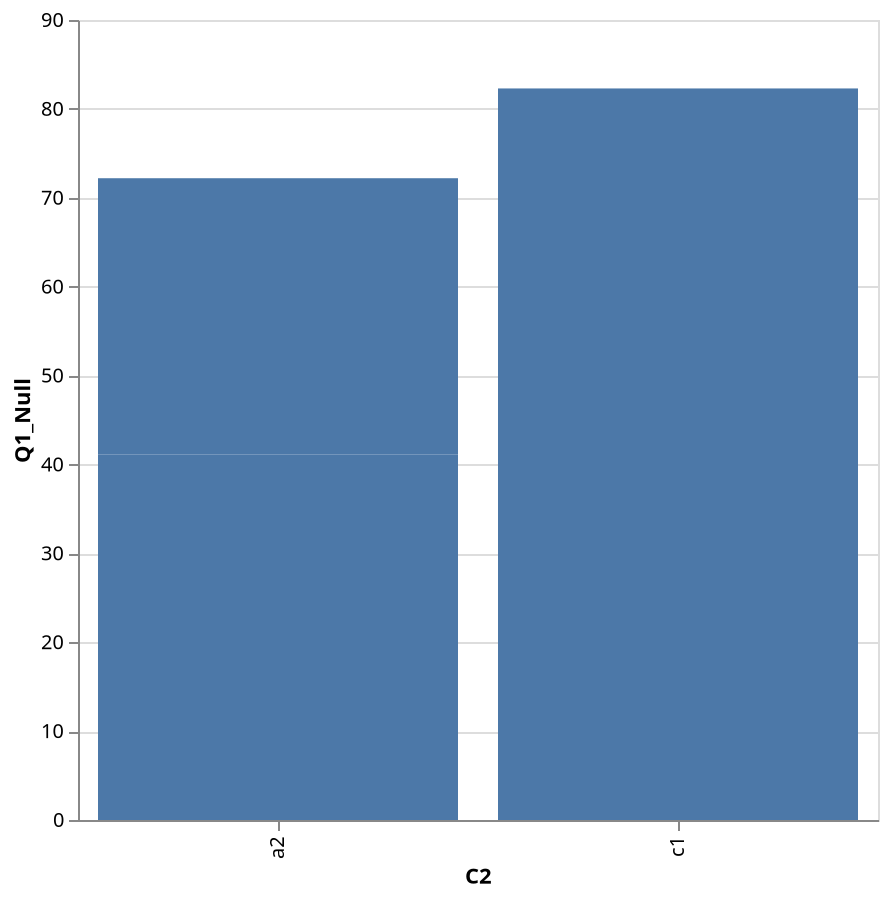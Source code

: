 {
  "$schema": "https://vega.github.io/schema/vega/v5.json",
  "background": "white",
  "padding": 5,
  "width": 400,
  "height": 400,
  "style": "cell",
  "data": [
    {
      "name": "source_0",
      "values": [
        {"Q1_Null": null, "C2": "a1"},
        {"Q1_Null": null, "C2": "b1"},
        {"Q1_Null": 82.3, "C2": "c1"},
        {"Q1_Null": 41.1, "C2": "a2"},
        {"Q1_Null": 31.1, "C2": "a2"}
      ]
    },
    {
      "name": "data_0",
      "source": "source_0",
      "transform": [
        {
          "type": "stack",
          "groupby": ["C2"],
          "field": "Q1_Null",
          "sort": {"field": [], "order": []},
          "as": ["Q1_Null_start", "Q1_Null_end"],
          "offset": "zero"
        },
        {
          "type": "filter",
          "expr": "isValid(datum[\"Q1_Null\"]) && isFinite(+datum[\"Q1_Null\"])"
        }
      ]
    }
  ],
  "marks": [
    {
      "name": "layer_0_marks",
      "type": "rect",
      "style": ["bar"],
      "from": {"data": "data_0"},
      "encode": {
        "update": {
          "fill": {"value": "#4c78a8"},
          "opacity": [{"test": "false", "value": 0.2}],
          "ariaRoleDescription": {"value": "bar"},
          "description": {
            "signal": "\"C2: \" + (isValid(datum[\"C2\"]) ? datum[\"C2\"] : \"\"+datum[\"C2\"]) + \"; Q1_Null: \" + (format(datum[\"Q1_Null\"], \"\"))"
          },
          "x": {"scale": "x", "field": "C2"},
          "width": {"signal": "max(0.25, bandwidth('x'))"},
          "y": {"scale": "y", "field": "Q1_Null_end"},
          "y2": {"scale": "y", "field": "Q1_Null_start"}
        }
      }
    }
  ],
  "scales": [
    {
      "name": "x",
      "type": "band",
      "domain": {"data": "data_0", "field": "C2", "sort": true},
      "range": [0, {"signal": "width"}],
      "paddingInner": 0.1,
      "paddingOuter": 0.05
    },
    {
      "name": "y",
      "type": "linear",
      "domain": {"data": "data_0", "fields": ["Q1_Null_start", "Q1_Null_end"]},
      "range": [{"signal": "height"}, 0],
      "nice": true,
      "zero": true
    }
  ],
  "axes": [
    {
      "scale": "y",
      "orient": "left",
      "gridScale": "x",
      "grid": true,
      "tickCount": {"signal": "ceil(height/40)"},
      "domain": false,
      "labels": false,
      "aria": false,
      "maxExtent": 0,
      "minExtent": 0,
      "ticks": false,
      "zindex": 0
    },
    {
      "scale": "x",
      "orient": "bottom",
      "grid": false,
      "title": "C2",
      "labelAlign": "right",
      "labelAngle": 270,
      "labelBaseline": "middle",
      "zindex": 0
    },
    {
      "scale": "y",
      "orient": "left",
      "grid": false,
      "title": "Q1_Null",
      "labelOverlap": true,
      "tickCount": {"signal": "ceil(height/40)"},
      "zindex": 0
    }
  ]
}
